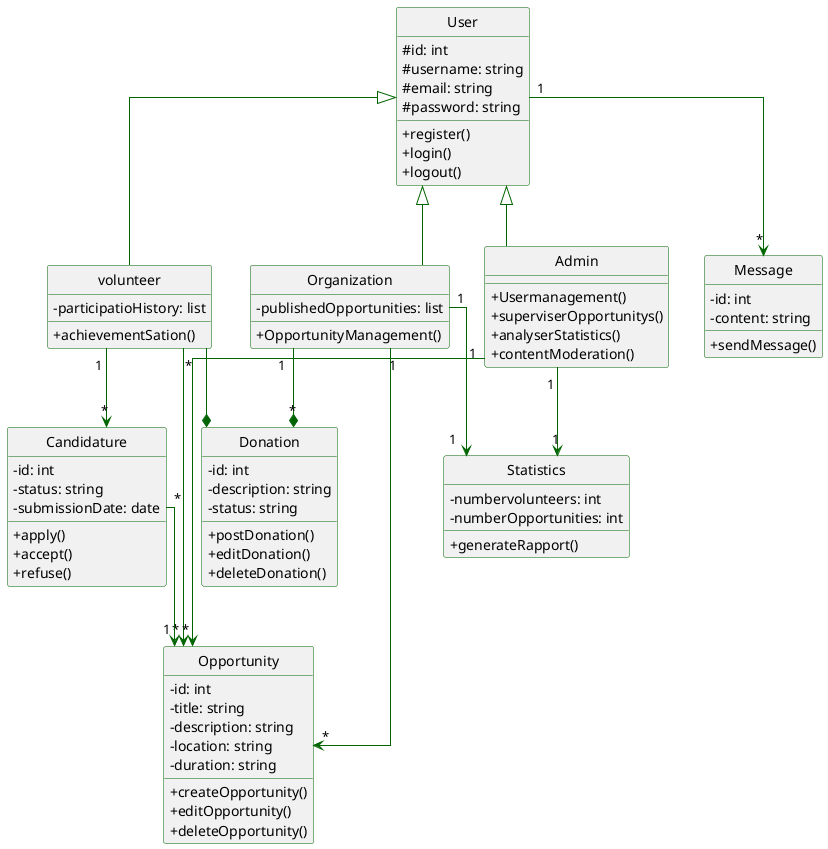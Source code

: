 @startuml class
hide circle

skinparam classAttributeIconSize 0
skinparam Linetype ortho

skinparam class {
    ' BackgroundColor PaleGreen
    BorderColor DarkGreen
    ArrowColor DarkGreen
}

class User {
  #id: int
  #username: string
  #email: string
  #password: string
  +register()
  +login()
  +logout()
}

class volunteer {
  -participatioHistory: list
  +achievementSation()
}

class Organization {
  -publishedOpportunities: list
  +OpportunityManagement()
}

class Admin {
  +Usermanagement()
  +superviserOpportunitys()
  +analyserStatistics()
  +contentModeration()
}

class Opportunity {
  -id: int
  -title: string
  -description: string
  -location: string
  -duration: string
  +createOpportunity()
  +editOpportunity()
  +deleteOpportunity()
}

class Candidature {
  -id: int
  -status: string
  -submissionDate: date
  +apply()
  +accept()
  +refuse()
}

class Statistics {
  -numbervolunteers: int
  -numberOpportunities: int
  +generateRapport()
}

class Message {
  -id: int
  -content: string
  +sendMessage()
}

class Donation {
  -id: int
  -description: string
  -status: string
  +postDonation()
  +editDonation()
  +deleteDonation()
}

User <|-- volunteer
User <|-- Organization
User <|-- Admin
User "1" --> "*" Message 

volunteer --* Donation 
volunteer "1" --> "*" Candidature
volunteer "*" --> "*" Opportunity 

Organization "1" --> "*" Opportunity
Organization "1" --> "1" Statistics 
Organization "1" --* "*" Donation 

Admin "1" --> "1" Statistics  
Admin "1" --> "*" Opportunity 

Candidature "*" --> "1" Opportunity 

@enduml
